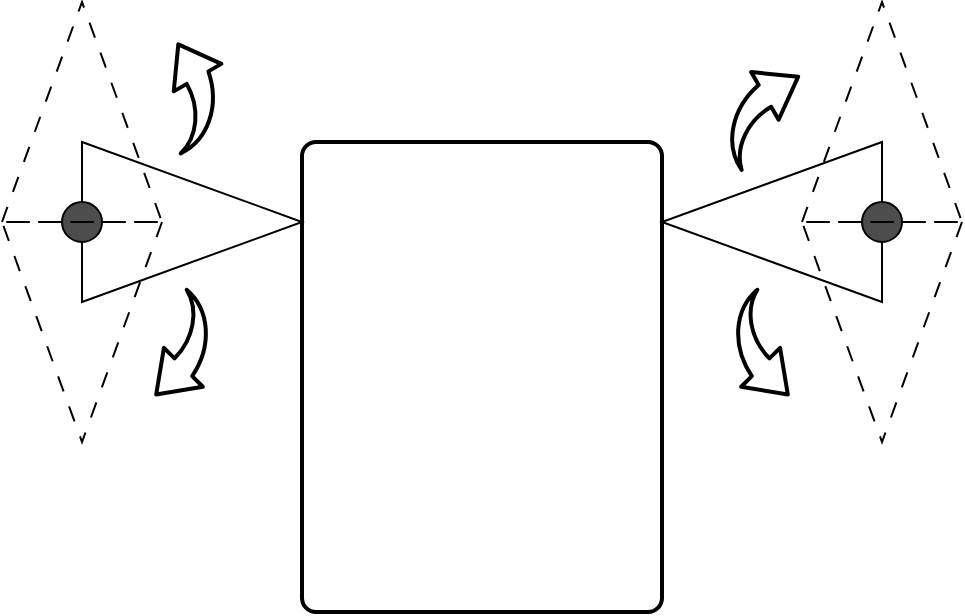 <mxfile version="24.3.1" type="github">
  <diagram name="Page-1" id="ENyYQV1ROfMWEyk_amGB">
    <mxGraphModel dx="1764" dy="1329" grid="1" gridSize="10" guides="1" tooltips="1" connect="1" arrows="1" fold="1" page="0" pageScale="1" pageWidth="850" pageHeight="1100" math="0" shadow="0">
      <root>
        <mxCell id="0" />
        <mxCell id="1" parent="0" />
        <mxCell id="M0zjW94dYNjiiFNhKwAI-3" value="" style="triangle;whiteSpace=wrap;html=1;rotation=-180;" vertex="1" parent="1">
          <mxGeometry x="40" y="-90" width="110" height="80" as="geometry" />
        </mxCell>
        <mxCell id="M0zjW94dYNjiiFNhKwAI-4" value="" style="triangle;whiteSpace=wrap;html=1;rotation=0;" vertex="1" parent="1">
          <mxGeometry x="-250" y="-90" width="110" height="80" as="geometry" />
        </mxCell>
        <mxCell id="M0zjW94dYNjiiFNhKwAI-5" value="" style="ellipse;whiteSpace=wrap;html=1;aspect=fixed;fillColor=#4D4D4D;" vertex="1" parent="1">
          <mxGeometry x="140" y="-60" width="20" height="20" as="geometry" />
        </mxCell>
        <mxCell id="M0zjW94dYNjiiFNhKwAI-6" value="" style="ellipse;whiteSpace=wrap;html=1;aspect=fixed;fillColor=#4D4D4D;" vertex="1" parent="1">
          <mxGeometry x="-260" y="-60" width="20" height="20" as="geometry" />
        </mxCell>
        <mxCell id="M0zjW94dYNjiiFNhKwAI-7" value="" style="triangle;whiteSpace=wrap;html=1;rotation=-90;fillColor=none;dashed=1;dashPattern=8 8;" vertex="1" parent="1">
          <mxGeometry x="95" y="-145" width="110" height="80" as="geometry" />
        </mxCell>
        <mxCell id="M0zjW94dYNjiiFNhKwAI-8" value="" style="triangle;whiteSpace=wrap;html=1;rotation=90;fillColor=none;dashed=1;dashPattern=8 8;" vertex="1" parent="1">
          <mxGeometry x="95" y="-35" width="110" height="80" as="geometry" />
        </mxCell>
        <mxCell id="M0zjW94dYNjiiFNhKwAI-9" value="" style="triangle;whiteSpace=wrap;html=1;rotation=90;fillColor=none;dashed=1;dashPattern=8 8;" vertex="1" parent="1">
          <mxGeometry x="-305" y="-35" width="110" height="80" as="geometry" />
        </mxCell>
        <mxCell id="M0zjW94dYNjiiFNhKwAI-10" value="" style="triangle;whiteSpace=wrap;html=1;rotation=-90;fillColor=none;dashed=1;dashPattern=8 8;" vertex="1" parent="1">
          <mxGeometry x="-305" y="-145" width="110" height="80" as="geometry" />
        </mxCell>
        <mxCell id="M0zjW94dYNjiiFNhKwAI-15" value="" style="shape=mxgraph.arrows.jump-in_arrow_1;html=1;verticalLabelPosition=bottom;verticalAlign=top;strokeWidth=2;strokeColor=#000000;rotation=45;" vertex="1" parent="1">
          <mxGeometry x="-220" y="-10" width="40" height="49" as="geometry" />
        </mxCell>
        <mxCell id="M0zjW94dYNjiiFNhKwAI-16" value="" style="shape=mxgraph.arrows.jump-in_arrow_1;html=1;verticalLabelPosition=bottom;verticalAlign=top;strokeWidth=2;strokeColor=#000000;rotation=-120;" vertex="1" parent="1">
          <mxGeometry x="70" y="-129.5" width="40" height="49" as="geometry" />
        </mxCell>
        <mxCell id="M0zjW94dYNjiiFNhKwAI-19" value="" style="shape=mxgraph.arrows.jump-in_arrow_2;html=1;verticalLabelPosition=bottom;verticalAlign=top;strokeWidth=2;strokeColor=#000000;rotation=-210;" vertex="1" parent="1">
          <mxGeometry x="-215" y="-139" width="40" height="49" as="geometry" />
        </mxCell>
        <mxCell id="M0zjW94dYNjiiFNhKwAI-20" value="" style="shape=mxgraph.arrows.jump-in_arrow_2;html=1;verticalLabelPosition=bottom;verticalAlign=top;strokeWidth=2;strokeColor=#000000;rotation=-45;" vertex="1" parent="1">
          <mxGeometry x="70" y="-10" width="40" height="49" as="geometry" />
        </mxCell>
        <mxCell id="M0zjW94dYNjiiFNhKwAI-22" value="" style="rounded=1;whiteSpace=wrap;html=1;absoluteArcSize=1;arcSize=14;strokeWidth=2;fillStyle=dashed;" vertex="1" parent="1">
          <mxGeometry x="-140" y="-90" width="180" height="235" as="geometry" />
        </mxCell>
      </root>
    </mxGraphModel>
  </diagram>
</mxfile>
